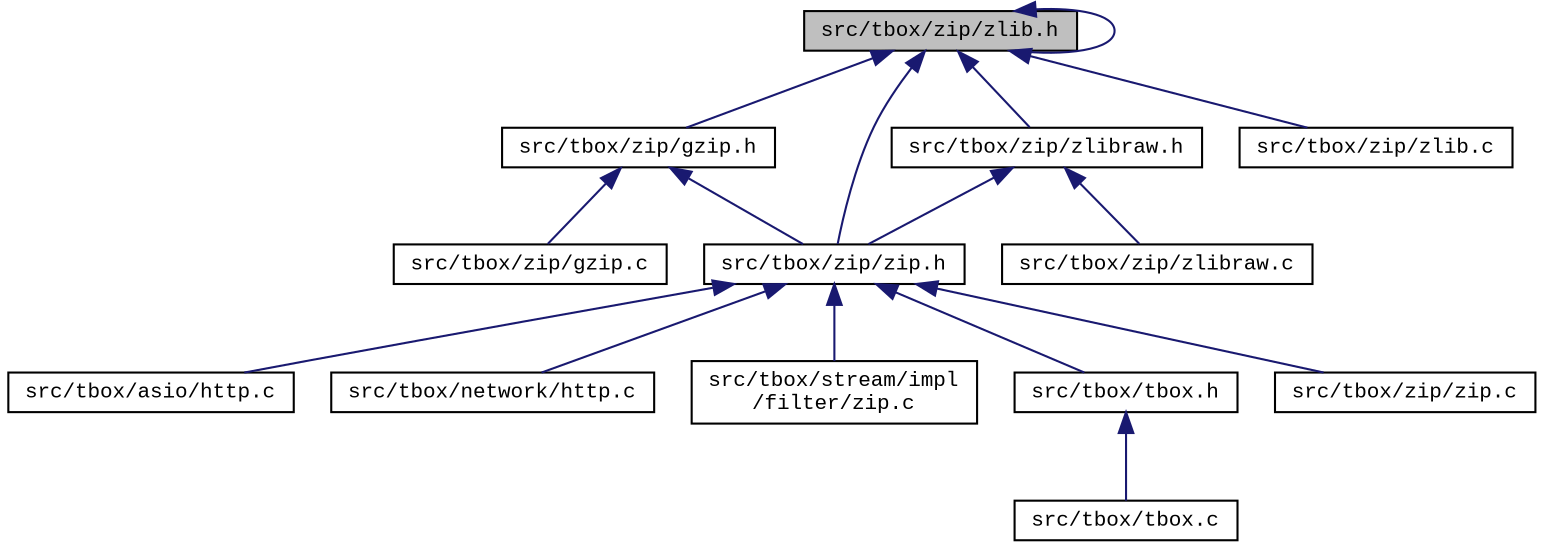 digraph "src/tbox/zip/zlib.h"
{
  edge [fontname="CourierNew",fontsize="10",labelfontname="CourierNew",labelfontsize="10"];
  node [fontname="CourierNew",fontsize="10",shape=record];
  Node1 [label="src/tbox/zip/zlib.h",height=0.2,width=0.4,color="black", fillcolor="grey75", style="filled" fontcolor="black"];
  Node1 -> Node2 [dir="back",color="midnightblue",fontsize="10",style="solid",fontname="CourierNew"];
  Node2 [label="src/tbox/zip/gzip.h",height=0.2,width=0.4,color="black", fillcolor="white", style="filled",URL="$d6/d34/gzip_8h.html"];
  Node2 -> Node3 [dir="back",color="midnightblue",fontsize="10",style="solid",fontname="CourierNew"];
  Node3 [label="src/tbox/zip/zip.h",height=0.2,width=0.4,color="black", fillcolor="white", style="filled",URL="$da/d3a/zip_8h.html"];
  Node3 -> Node4 [dir="back",color="midnightblue",fontsize="10",style="solid",fontname="CourierNew"];
  Node4 [label="src/tbox/asio/http.c",height=0.2,width=0.4,color="black", fillcolor="white", style="filled",URL="$dc/d2c/asio_2http_8c_source.html"];
  Node3 -> Node5 [dir="back",color="midnightblue",fontsize="10",style="solid",fontname="CourierNew"];
  Node5 [label="src/tbox/network/http.c",height=0.2,width=0.4,color="black", fillcolor="white", style="filled",URL="$d1/daa/network_2http_8c_source.html"];
  Node3 -> Node6 [dir="back",color="midnightblue",fontsize="10",style="solid",fontname="CourierNew"];
  Node6 [label="src/tbox/stream/impl\l/filter/zip.c",height=0.2,width=0.4,color="black", fillcolor="white", style="filled",URL="$de/d6f/stream_2impl_2filter_2zip_8c_source.html"];
  Node3 -> Node7 [dir="back",color="midnightblue",fontsize="10",style="solid",fontname="CourierNew"];
  Node7 [label="src/tbox/tbox.h",height=0.2,width=0.4,color="black", fillcolor="white", style="filled",URL="$da/dec/tbox_8h.html"];
  Node7 -> Node8 [dir="back",color="midnightblue",fontsize="10",style="solid",fontname="CourierNew"];
  Node8 [label="src/tbox/tbox.c",height=0.2,width=0.4,color="black", fillcolor="white", style="filled",URL="$d4/dfe/tbox_8c.html"];
  Node3 -> Node9 [dir="back",color="midnightblue",fontsize="10",style="solid",fontname="CourierNew"];
  Node9 [label="src/tbox/zip/zip.c",height=0.2,width=0.4,color="black", fillcolor="white", style="filled",URL="$d8/d66/zip_2zip_8c_source.html"];
  Node2 -> Node10 [dir="back",color="midnightblue",fontsize="10",style="solid",fontname="CourierNew"];
  Node10 [label="src/tbox/zip/gzip.c",height=0.2,width=0.4,color="black", fillcolor="white", style="filled",URL="$d6/dd0/gzip_8c.html"];
  Node1 -> Node3 [dir="back",color="midnightblue",fontsize="10",style="solid",fontname="CourierNew"];
  Node1 -> Node1 [dir="back",color="midnightblue",fontsize="10",style="solid",fontname="CourierNew"];
  Node1 -> Node11 [dir="back",color="midnightblue",fontsize="10",style="solid",fontname="CourierNew"];
  Node11 [label="src/tbox/zip/zlibraw.h",height=0.2,width=0.4,color="black", fillcolor="white", style="filled",URL="$d3/dff/zlibraw_8h.html"];
  Node11 -> Node3 [dir="back",color="midnightblue",fontsize="10",style="solid",fontname="CourierNew"];
  Node11 -> Node12 [dir="back",color="midnightblue",fontsize="10",style="solid",fontname="CourierNew"];
  Node12 [label="src/tbox/zip/zlibraw.c",height=0.2,width=0.4,color="black", fillcolor="white", style="filled",URL="$dc/dc9/zlibraw_8c.html"];
  Node1 -> Node13 [dir="back",color="midnightblue",fontsize="10",style="solid",fontname="CourierNew"];
  Node13 [label="src/tbox/zip/zlib.c",height=0.2,width=0.4,color="black", fillcolor="white", style="filled",URL="$db/d74/zlib_8c.html"];
}
